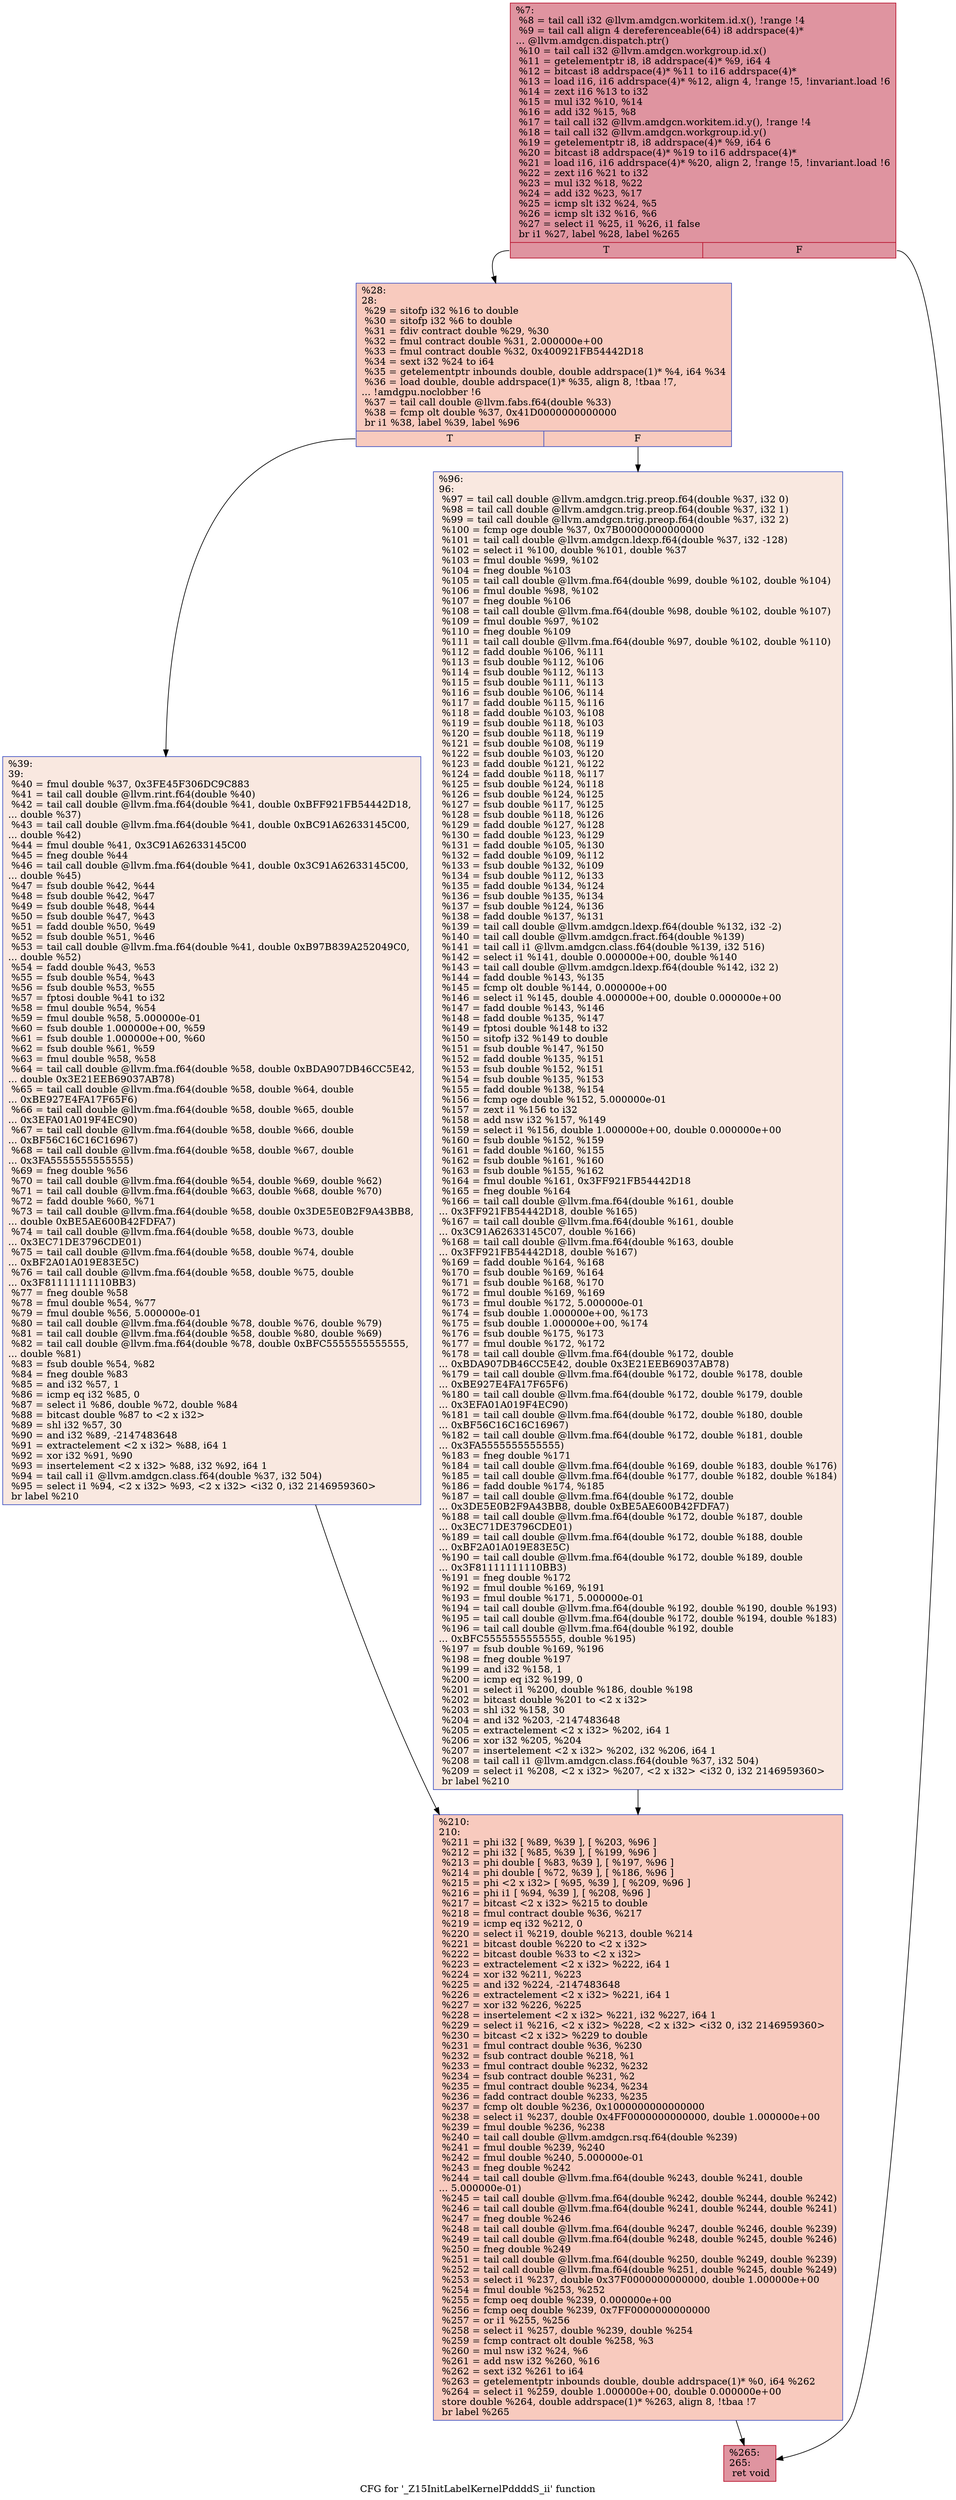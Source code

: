 digraph "CFG for '_Z15InitLabelKernelPddddS_ii' function" {
	label="CFG for '_Z15InitLabelKernelPddddS_ii' function";

	Node0x5dcb520 [shape=record,color="#b70d28ff", style=filled, fillcolor="#b70d2870",label="{%7:\l  %8 = tail call i32 @llvm.amdgcn.workitem.id.x(), !range !4\l  %9 = tail call align 4 dereferenceable(64) i8 addrspace(4)*\l... @llvm.amdgcn.dispatch.ptr()\l  %10 = tail call i32 @llvm.amdgcn.workgroup.id.x()\l  %11 = getelementptr i8, i8 addrspace(4)* %9, i64 4\l  %12 = bitcast i8 addrspace(4)* %11 to i16 addrspace(4)*\l  %13 = load i16, i16 addrspace(4)* %12, align 4, !range !5, !invariant.load !6\l  %14 = zext i16 %13 to i32\l  %15 = mul i32 %10, %14\l  %16 = add i32 %15, %8\l  %17 = tail call i32 @llvm.amdgcn.workitem.id.y(), !range !4\l  %18 = tail call i32 @llvm.amdgcn.workgroup.id.y()\l  %19 = getelementptr i8, i8 addrspace(4)* %9, i64 6\l  %20 = bitcast i8 addrspace(4)* %19 to i16 addrspace(4)*\l  %21 = load i16, i16 addrspace(4)* %20, align 2, !range !5, !invariant.load !6\l  %22 = zext i16 %21 to i32\l  %23 = mul i32 %18, %22\l  %24 = add i32 %23, %17\l  %25 = icmp slt i32 %24, %5\l  %26 = icmp slt i32 %16, %6\l  %27 = select i1 %25, i1 %26, i1 false\l  br i1 %27, label %28, label %265\l|{<s0>T|<s1>F}}"];
	Node0x5dcb520:s0 -> Node0x5dcef90;
	Node0x5dcb520:s1 -> Node0x5dcf020;
	Node0x5dcef90 [shape=record,color="#3d50c3ff", style=filled, fillcolor="#ef886b70",label="{%28:\l28:                                               \l  %29 = sitofp i32 %16 to double\l  %30 = sitofp i32 %6 to double\l  %31 = fdiv contract double %29, %30\l  %32 = fmul contract double %31, 2.000000e+00\l  %33 = fmul contract double %32, 0x400921FB54442D18\l  %34 = sext i32 %24 to i64\l  %35 = getelementptr inbounds double, double addrspace(1)* %4, i64 %34\l  %36 = load double, double addrspace(1)* %35, align 8, !tbaa !7,\l... !amdgpu.noclobber !6\l  %37 = tail call double @llvm.fabs.f64(double %33)\l  %38 = fcmp olt double %37, 0x41D0000000000000\l  br i1 %38, label %39, label %96\l|{<s0>T|<s1>F}}"];
	Node0x5dcef90:s0 -> Node0x5dd0540;
	Node0x5dcef90:s1 -> Node0x5dd05d0;
	Node0x5dd0540 [shape=record,color="#3d50c3ff", style=filled, fillcolor="#f1ccb870",label="{%39:\l39:                                               \l  %40 = fmul double %37, 0x3FE45F306DC9C883\l  %41 = tail call double @llvm.rint.f64(double %40)\l  %42 = tail call double @llvm.fma.f64(double %41, double 0xBFF921FB54442D18,\l... double %37)\l  %43 = tail call double @llvm.fma.f64(double %41, double 0xBC91A62633145C00,\l... double %42)\l  %44 = fmul double %41, 0x3C91A62633145C00\l  %45 = fneg double %44\l  %46 = tail call double @llvm.fma.f64(double %41, double 0x3C91A62633145C00,\l... double %45)\l  %47 = fsub double %42, %44\l  %48 = fsub double %42, %47\l  %49 = fsub double %48, %44\l  %50 = fsub double %47, %43\l  %51 = fadd double %50, %49\l  %52 = fsub double %51, %46\l  %53 = tail call double @llvm.fma.f64(double %41, double 0xB97B839A252049C0,\l... double %52)\l  %54 = fadd double %43, %53\l  %55 = fsub double %54, %43\l  %56 = fsub double %53, %55\l  %57 = fptosi double %41 to i32\l  %58 = fmul double %54, %54\l  %59 = fmul double %58, 5.000000e-01\l  %60 = fsub double 1.000000e+00, %59\l  %61 = fsub double 1.000000e+00, %60\l  %62 = fsub double %61, %59\l  %63 = fmul double %58, %58\l  %64 = tail call double @llvm.fma.f64(double %58, double 0xBDA907DB46CC5E42,\l... double 0x3E21EEB69037AB78)\l  %65 = tail call double @llvm.fma.f64(double %58, double %64, double\l... 0xBE927E4FA17F65F6)\l  %66 = tail call double @llvm.fma.f64(double %58, double %65, double\l... 0x3EFA01A019F4EC90)\l  %67 = tail call double @llvm.fma.f64(double %58, double %66, double\l... 0xBF56C16C16C16967)\l  %68 = tail call double @llvm.fma.f64(double %58, double %67, double\l... 0x3FA5555555555555)\l  %69 = fneg double %56\l  %70 = tail call double @llvm.fma.f64(double %54, double %69, double %62)\l  %71 = tail call double @llvm.fma.f64(double %63, double %68, double %70)\l  %72 = fadd double %60, %71\l  %73 = tail call double @llvm.fma.f64(double %58, double 0x3DE5E0B2F9A43BB8,\l... double 0xBE5AE600B42FDFA7)\l  %74 = tail call double @llvm.fma.f64(double %58, double %73, double\l... 0x3EC71DE3796CDE01)\l  %75 = tail call double @llvm.fma.f64(double %58, double %74, double\l... 0xBF2A01A019E83E5C)\l  %76 = tail call double @llvm.fma.f64(double %58, double %75, double\l... 0x3F81111111110BB3)\l  %77 = fneg double %58\l  %78 = fmul double %54, %77\l  %79 = fmul double %56, 5.000000e-01\l  %80 = tail call double @llvm.fma.f64(double %78, double %76, double %79)\l  %81 = tail call double @llvm.fma.f64(double %58, double %80, double %69)\l  %82 = tail call double @llvm.fma.f64(double %78, double 0xBFC5555555555555,\l... double %81)\l  %83 = fsub double %54, %82\l  %84 = fneg double %83\l  %85 = and i32 %57, 1\l  %86 = icmp eq i32 %85, 0\l  %87 = select i1 %86, double %72, double %84\l  %88 = bitcast double %87 to \<2 x i32\>\l  %89 = shl i32 %57, 30\l  %90 = and i32 %89, -2147483648\l  %91 = extractelement \<2 x i32\> %88, i64 1\l  %92 = xor i32 %91, %90\l  %93 = insertelement \<2 x i32\> %88, i32 %92, i64 1\l  %94 = tail call i1 @llvm.amdgcn.class.f64(double %37, i32 504)\l  %95 = select i1 %94, \<2 x i32\> %93, \<2 x i32\> \<i32 0, i32 2146959360\>\l  br label %210\l}"];
	Node0x5dd0540 -> Node0x5dd4530;
	Node0x5dd05d0 [shape=record,color="#3d50c3ff", style=filled, fillcolor="#f1ccb870",label="{%96:\l96:                                               \l  %97 = tail call double @llvm.amdgcn.trig.preop.f64(double %37, i32 0)\l  %98 = tail call double @llvm.amdgcn.trig.preop.f64(double %37, i32 1)\l  %99 = tail call double @llvm.amdgcn.trig.preop.f64(double %37, i32 2)\l  %100 = fcmp oge double %37, 0x7B00000000000000\l  %101 = tail call double @llvm.amdgcn.ldexp.f64(double %37, i32 -128)\l  %102 = select i1 %100, double %101, double %37\l  %103 = fmul double %99, %102\l  %104 = fneg double %103\l  %105 = tail call double @llvm.fma.f64(double %99, double %102, double %104)\l  %106 = fmul double %98, %102\l  %107 = fneg double %106\l  %108 = tail call double @llvm.fma.f64(double %98, double %102, double %107)\l  %109 = fmul double %97, %102\l  %110 = fneg double %109\l  %111 = tail call double @llvm.fma.f64(double %97, double %102, double %110)\l  %112 = fadd double %106, %111\l  %113 = fsub double %112, %106\l  %114 = fsub double %112, %113\l  %115 = fsub double %111, %113\l  %116 = fsub double %106, %114\l  %117 = fadd double %115, %116\l  %118 = fadd double %103, %108\l  %119 = fsub double %118, %103\l  %120 = fsub double %118, %119\l  %121 = fsub double %108, %119\l  %122 = fsub double %103, %120\l  %123 = fadd double %121, %122\l  %124 = fadd double %118, %117\l  %125 = fsub double %124, %118\l  %126 = fsub double %124, %125\l  %127 = fsub double %117, %125\l  %128 = fsub double %118, %126\l  %129 = fadd double %127, %128\l  %130 = fadd double %123, %129\l  %131 = fadd double %105, %130\l  %132 = fadd double %109, %112\l  %133 = fsub double %132, %109\l  %134 = fsub double %112, %133\l  %135 = fadd double %134, %124\l  %136 = fsub double %135, %134\l  %137 = fsub double %124, %136\l  %138 = fadd double %137, %131\l  %139 = tail call double @llvm.amdgcn.ldexp.f64(double %132, i32 -2)\l  %140 = tail call double @llvm.amdgcn.fract.f64(double %139)\l  %141 = tail call i1 @llvm.amdgcn.class.f64(double %139, i32 516)\l  %142 = select i1 %141, double 0.000000e+00, double %140\l  %143 = tail call double @llvm.amdgcn.ldexp.f64(double %142, i32 2)\l  %144 = fadd double %143, %135\l  %145 = fcmp olt double %144, 0.000000e+00\l  %146 = select i1 %145, double 4.000000e+00, double 0.000000e+00\l  %147 = fadd double %143, %146\l  %148 = fadd double %135, %147\l  %149 = fptosi double %148 to i32\l  %150 = sitofp i32 %149 to double\l  %151 = fsub double %147, %150\l  %152 = fadd double %135, %151\l  %153 = fsub double %152, %151\l  %154 = fsub double %135, %153\l  %155 = fadd double %138, %154\l  %156 = fcmp oge double %152, 5.000000e-01\l  %157 = zext i1 %156 to i32\l  %158 = add nsw i32 %157, %149\l  %159 = select i1 %156, double 1.000000e+00, double 0.000000e+00\l  %160 = fsub double %152, %159\l  %161 = fadd double %160, %155\l  %162 = fsub double %161, %160\l  %163 = fsub double %155, %162\l  %164 = fmul double %161, 0x3FF921FB54442D18\l  %165 = fneg double %164\l  %166 = tail call double @llvm.fma.f64(double %161, double\l... 0x3FF921FB54442D18, double %165)\l  %167 = tail call double @llvm.fma.f64(double %161, double\l... 0x3C91A62633145C07, double %166)\l  %168 = tail call double @llvm.fma.f64(double %163, double\l... 0x3FF921FB54442D18, double %167)\l  %169 = fadd double %164, %168\l  %170 = fsub double %169, %164\l  %171 = fsub double %168, %170\l  %172 = fmul double %169, %169\l  %173 = fmul double %172, 5.000000e-01\l  %174 = fsub double 1.000000e+00, %173\l  %175 = fsub double 1.000000e+00, %174\l  %176 = fsub double %175, %173\l  %177 = fmul double %172, %172\l  %178 = tail call double @llvm.fma.f64(double %172, double\l... 0xBDA907DB46CC5E42, double 0x3E21EEB69037AB78)\l  %179 = tail call double @llvm.fma.f64(double %172, double %178, double\l... 0xBE927E4FA17F65F6)\l  %180 = tail call double @llvm.fma.f64(double %172, double %179, double\l... 0x3EFA01A019F4EC90)\l  %181 = tail call double @llvm.fma.f64(double %172, double %180, double\l... 0xBF56C16C16C16967)\l  %182 = tail call double @llvm.fma.f64(double %172, double %181, double\l... 0x3FA5555555555555)\l  %183 = fneg double %171\l  %184 = tail call double @llvm.fma.f64(double %169, double %183, double %176)\l  %185 = tail call double @llvm.fma.f64(double %177, double %182, double %184)\l  %186 = fadd double %174, %185\l  %187 = tail call double @llvm.fma.f64(double %172, double\l... 0x3DE5E0B2F9A43BB8, double 0xBE5AE600B42FDFA7)\l  %188 = tail call double @llvm.fma.f64(double %172, double %187, double\l... 0x3EC71DE3796CDE01)\l  %189 = tail call double @llvm.fma.f64(double %172, double %188, double\l... 0xBF2A01A019E83E5C)\l  %190 = tail call double @llvm.fma.f64(double %172, double %189, double\l... 0x3F81111111110BB3)\l  %191 = fneg double %172\l  %192 = fmul double %169, %191\l  %193 = fmul double %171, 5.000000e-01\l  %194 = tail call double @llvm.fma.f64(double %192, double %190, double %193)\l  %195 = tail call double @llvm.fma.f64(double %172, double %194, double %183)\l  %196 = tail call double @llvm.fma.f64(double %192, double\l... 0xBFC5555555555555, double %195)\l  %197 = fsub double %169, %196\l  %198 = fneg double %197\l  %199 = and i32 %158, 1\l  %200 = icmp eq i32 %199, 0\l  %201 = select i1 %200, double %186, double %198\l  %202 = bitcast double %201 to \<2 x i32\>\l  %203 = shl i32 %158, 30\l  %204 = and i32 %203, -2147483648\l  %205 = extractelement \<2 x i32\> %202, i64 1\l  %206 = xor i32 %205, %204\l  %207 = insertelement \<2 x i32\> %202, i32 %206, i64 1\l  %208 = tail call i1 @llvm.amdgcn.class.f64(double %37, i32 504)\l  %209 = select i1 %208, \<2 x i32\> %207, \<2 x i32\> \<i32 0, i32 2146959360\>\l  br label %210\l}"];
	Node0x5dd05d0 -> Node0x5dd4530;
	Node0x5dd4530 [shape=record,color="#3d50c3ff", style=filled, fillcolor="#ef886b70",label="{%210:\l210:                                              \l  %211 = phi i32 [ %89, %39 ], [ %203, %96 ]\l  %212 = phi i32 [ %85, %39 ], [ %199, %96 ]\l  %213 = phi double [ %83, %39 ], [ %197, %96 ]\l  %214 = phi double [ %72, %39 ], [ %186, %96 ]\l  %215 = phi \<2 x i32\> [ %95, %39 ], [ %209, %96 ]\l  %216 = phi i1 [ %94, %39 ], [ %208, %96 ]\l  %217 = bitcast \<2 x i32\> %215 to double\l  %218 = fmul contract double %36, %217\l  %219 = icmp eq i32 %212, 0\l  %220 = select i1 %219, double %213, double %214\l  %221 = bitcast double %220 to \<2 x i32\>\l  %222 = bitcast double %33 to \<2 x i32\>\l  %223 = extractelement \<2 x i32\> %222, i64 1\l  %224 = xor i32 %211, %223\l  %225 = and i32 %224, -2147483648\l  %226 = extractelement \<2 x i32\> %221, i64 1\l  %227 = xor i32 %226, %225\l  %228 = insertelement \<2 x i32\> %221, i32 %227, i64 1\l  %229 = select i1 %216, \<2 x i32\> %228, \<2 x i32\> \<i32 0, i32 2146959360\>\l  %230 = bitcast \<2 x i32\> %229 to double\l  %231 = fmul contract double %36, %230\l  %232 = fsub contract double %218, %1\l  %233 = fmul contract double %232, %232\l  %234 = fsub contract double %231, %2\l  %235 = fmul contract double %234, %234\l  %236 = fadd contract double %233, %235\l  %237 = fcmp olt double %236, 0x1000000000000000\l  %238 = select i1 %237, double 0x4FF0000000000000, double 1.000000e+00\l  %239 = fmul double %236, %238\l  %240 = tail call double @llvm.amdgcn.rsq.f64(double %239)\l  %241 = fmul double %239, %240\l  %242 = fmul double %240, 5.000000e-01\l  %243 = fneg double %242\l  %244 = tail call double @llvm.fma.f64(double %243, double %241, double\l... 5.000000e-01)\l  %245 = tail call double @llvm.fma.f64(double %242, double %244, double %242)\l  %246 = tail call double @llvm.fma.f64(double %241, double %244, double %241)\l  %247 = fneg double %246\l  %248 = tail call double @llvm.fma.f64(double %247, double %246, double %239)\l  %249 = tail call double @llvm.fma.f64(double %248, double %245, double %246)\l  %250 = fneg double %249\l  %251 = tail call double @llvm.fma.f64(double %250, double %249, double %239)\l  %252 = tail call double @llvm.fma.f64(double %251, double %245, double %249)\l  %253 = select i1 %237, double 0x37F0000000000000, double 1.000000e+00\l  %254 = fmul double %253, %252\l  %255 = fcmp oeq double %239, 0.000000e+00\l  %256 = fcmp oeq double %239, 0x7FF0000000000000\l  %257 = or i1 %255, %256\l  %258 = select i1 %257, double %239, double %254\l  %259 = fcmp contract olt double %258, %3\l  %260 = mul nsw i32 %24, %6\l  %261 = add nsw i32 %260, %16\l  %262 = sext i32 %261 to i64\l  %263 = getelementptr inbounds double, double addrspace(1)* %0, i64 %262\l  %264 = select i1 %259, double 1.000000e+00, double 0.000000e+00\l  store double %264, double addrspace(1)* %263, align 8, !tbaa !7\l  br label %265\l}"];
	Node0x5dd4530 -> Node0x5dcf020;
	Node0x5dcf020 [shape=record,color="#b70d28ff", style=filled, fillcolor="#b70d2870",label="{%265:\l265:                                              \l  ret void\l}"];
}
